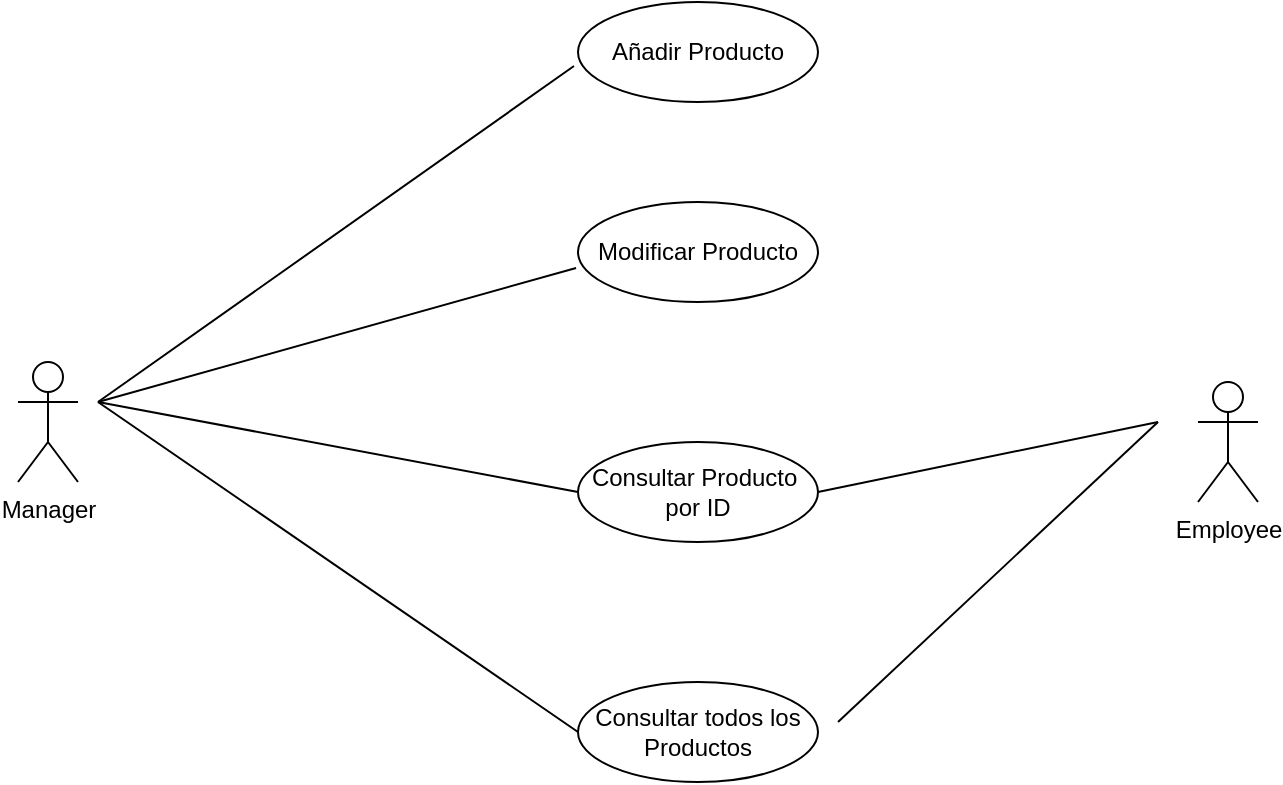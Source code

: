 <mxfile version="15.2.7" type="device"><diagram id="iCsrKw_SwacVZ2QTwf-p" name="Página-1"><mxGraphModel dx="1092" dy="494" grid="1" gridSize="10" guides="1" tooltips="1" connect="1" arrows="1" fold="1" page="1" pageScale="1" pageWidth="827" pageHeight="1169" math="0" shadow="0"><root><mxCell id="0"/><mxCell id="1" parent="0"/><mxCell id="22IwlEAkjUMQHaMhK9bU-1" value="Añadir Producto" style="ellipse;whiteSpace=wrap;html=1;" parent="1" vertex="1"><mxGeometry x="330" y="40" width="120" height="50" as="geometry"/></mxCell><mxCell id="22IwlEAkjUMQHaMhK9bU-3" value="Modificar Producto" style="ellipse;whiteSpace=wrap;html=1;" parent="1" vertex="1"><mxGeometry x="330" y="140" width="120" height="50" as="geometry"/></mxCell><mxCell id="22IwlEAkjUMQHaMhK9bU-5" value="Consultar Producto&amp;nbsp; por ID" style="ellipse;whiteSpace=wrap;html=1;" parent="1" vertex="1"><mxGeometry x="330" y="260" width="120" height="50" as="geometry"/></mxCell><mxCell id="22IwlEAkjUMQHaMhK9bU-6" value="Consultar todos los Productos" style="ellipse;whiteSpace=wrap;html=1;" parent="1" vertex="1"><mxGeometry x="330" y="380" width="120" height="50" as="geometry"/></mxCell><mxCell id="22IwlEAkjUMQHaMhK9bU-8" value="Manager" style="shape=umlActor;verticalLabelPosition=bottom;verticalAlign=top;html=1;outlineConnect=0;" parent="1" vertex="1"><mxGeometry x="50" y="220" width="30" height="60" as="geometry"/></mxCell><mxCell id="feiengK8cRTBUE7y3Qz1-1" value="Employee" style="shape=umlActor;verticalLabelPosition=bottom;verticalAlign=top;html=1;outlineConnect=0;" vertex="1" parent="1"><mxGeometry x="640" y="230" width="30" height="60" as="geometry"/></mxCell><mxCell id="feiengK8cRTBUE7y3Qz1-5" value="" style="endArrow=none;html=1;entryX=-0.008;entryY=0.66;entryDx=0;entryDy=0;entryPerimeter=0;" edge="1" parent="1" target="22IwlEAkjUMQHaMhK9bU-3"><mxGeometry width="50" height="50" relative="1" as="geometry"><mxPoint x="90" y="240" as="sourcePoint"/><mxPoint x="440" y="230" as="targetPoint"/></mxGeometry></mxCell><mxCell id="feiengK8cRTBUE7y3Qz1-6" value="" style="endArrow=none;html=1;" edge="1" parent="1"><mxGeometry width="50" height="50" relative="1" as="geometry"><mxPoint x="90" y="240" as="sourcePoint"/><mxPoint x="328" y="72" as="targetPoint"/></mxGeometry></mxCell><mxCell id="feiengK8cRTBUE7y3Qz1-7" value="" style="endArrow=none;html=1;entryX=0;entryY=0.5;entryDx=0;entryDy=0;" edge="1" parent="1" target="22IwlEAkjUMQHaMhK9bU-5"><mxGeometry width="50" height="50" relative="1" as="geometry"><mxPoint x="90" y="240" as="sourcePoint"/><mxPoint x="349.04" y="193" as="targetPoint"/></mxGeometry></mxCell><mxCell id="feiengK8cRTBUE7y3Qz1-8" value="" style="endArrow=none;html=1;entryX=0;entryY=0.5;entryDx=0;entryDy=0;" edge="1" parent="1" target="22IwlEAkjUMQHaMhK9bU-6"><mxGeometry width="50" height="50" relative="1" as="geometry"><mxPoint x="90" y="240" as="sourcePoint"/><mxPoint x="359.04" y="203" as="targetPoint"/></mxGeometry></mxCell><mxCell id="feiengK8cRTBUE7y3Qz1-9" value="" style="endArrow=none;html=1;exitX=1;exitY=0.5;exitDx=0;exitDy=0;" edge="1" parent="1" source="22IwlEAkjUMQHaMhK9bU-5"><mxGeometry width="50" height="50" relative="1" as="geometry"><mxPoint x="130" y="280" as="sourcePoint"/><mxPoint x="620" y="250" as="targetPoint"/></mxGeometry></mxCell><mxCell id="feiengK8cRTBUE7y3Qz1-10" value="" style="endArrow=none;html=1;" edge="1" parent="1"><mxGeometry width="50" height="50" relative="1" as="geometry"><mxPoint x="460" y="400" as="sourcePoint"/><mxPoint x="620" y="250" as="targetPoint"/></mxGeometry></mxCell></root></mxGraphModel></diagram></mxfile>